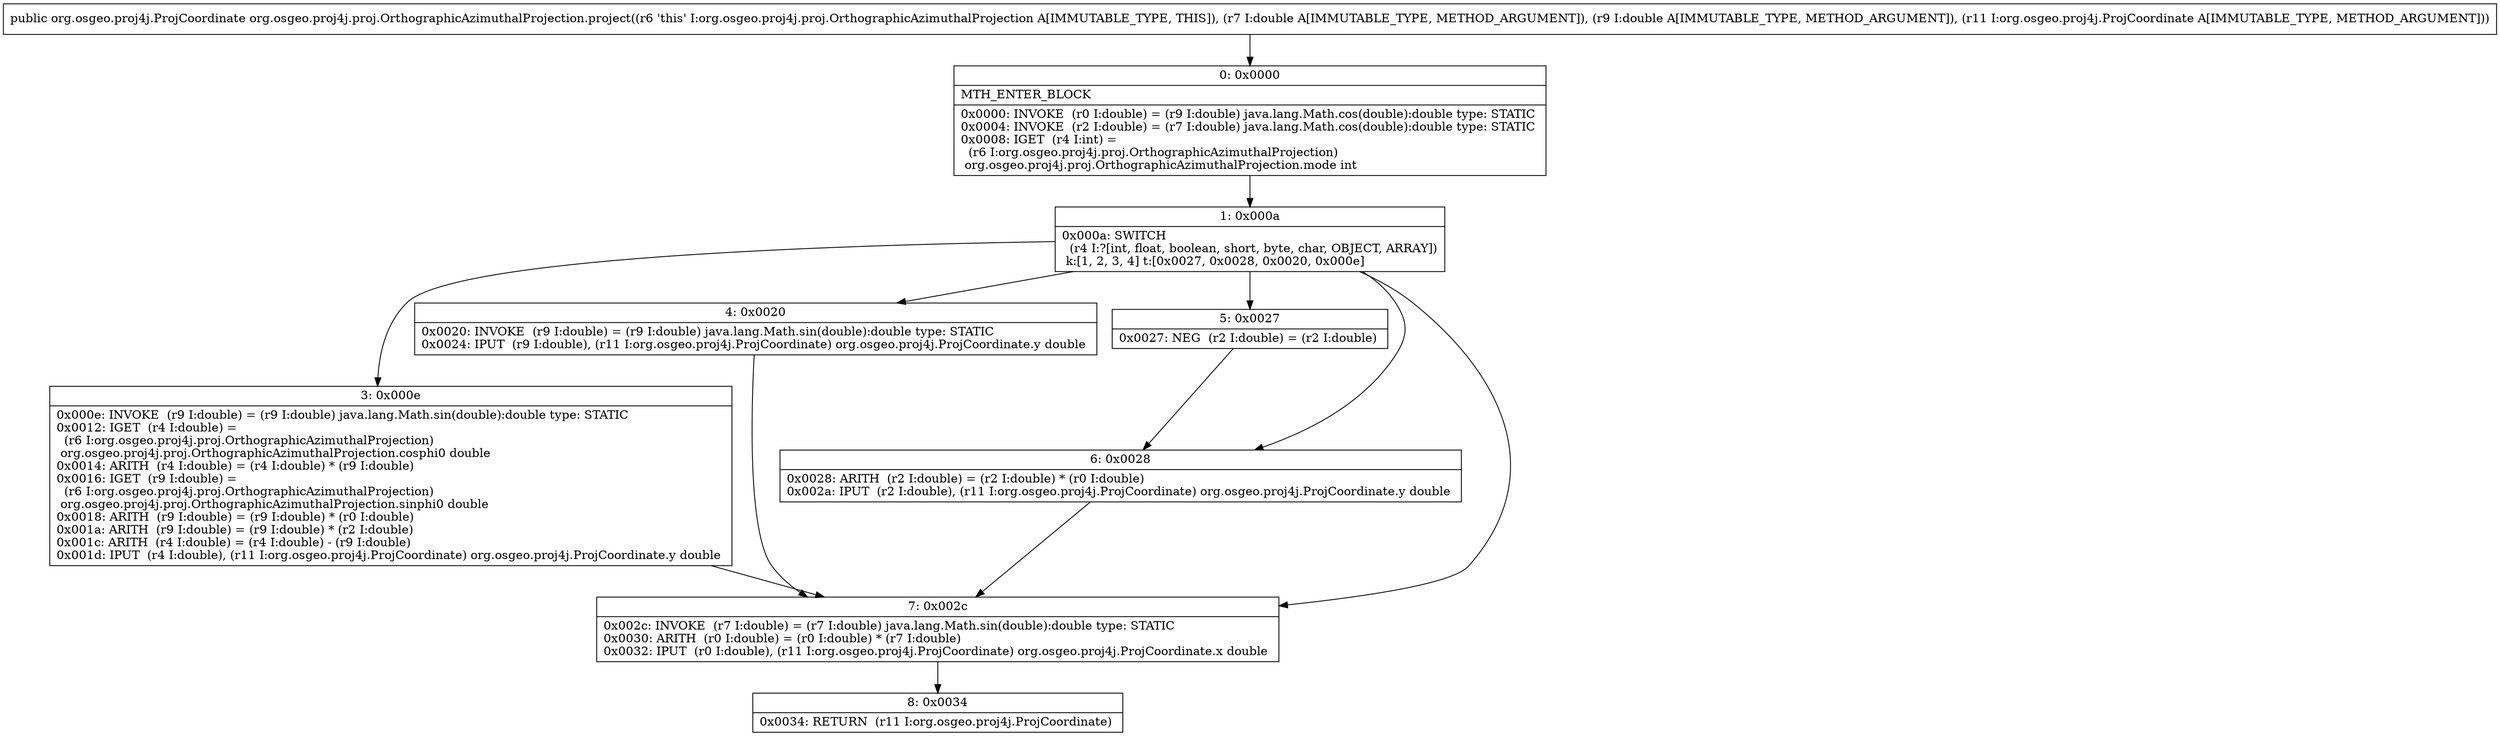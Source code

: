 digraph "CFG fororg.osgeo.proj4j.proj.OrthographicAzimuthalProjection.project(DDLorg\/osgeo\/proj4j\/ProjCoordinate;)Lorg\/osgeo\/proj4j\/ProjCoordinate;" {
Node_0 [shape=record,label="{0\:\ 0x0000|MTH_ENTER_BLOCK\l|0x0000: INVOKE  (r0 I:double) = (r9 I:double) java.lang.Math.cos(double):double type: STATIC \l0x0004: INVOKE  (r2 I:double) = (r7 I:double) java.lang.Math.cos(double):double type: STATIC \l0x0008: IGET  (r4 I:int) = \l  (r6 I:org.osgeo.proj4j.proj.OrthographicAzimuthalProjection)\l org.osgeo.proj4j.proj.OrthographicAzimuthalProjection.mode int \l}"];
Node_1 [shape=record,label="{1\:\ 0x000a|0x000a: SWITCH  \l  (r4 I:?[int, float, boolean, short, byte, char, OBJECT, ARRAY])\l k:[1, 2, 3, 4] t:[0x0027, 0x0028, 0x0020, 0x000e] \l}"];
Node_3 [shape=record,label="{3\:\ 0x000e|0x000e: INVOKE  (r9 I:double) = (r9 I:double) java.lang.Math.sin(double):double type: STATIC \l0x0012: IGET  (r4 I:double) = \l  (r6 I:org.osgeo.proj4j.proj.OrthographicAzimuthalProjection)\l org.osgeo.proj4j.proj.OrthographicAzimuthalProjection.cosphi0 double \l0x0014: ARITH  (r4 I:double) = (r4 I:double) * (r9 I:double) \l0x0016: IGET  (r9 I:double) = \l  (r6 I:org.osgeo.proj4j.proj.OrthographicAzimuthalProjection)\l org.osgeo.proj4j.proj.OrthographicAzimuthalProjection.sinphi0 double \l0x0018: ARITH  (r9 I:double) = (r9 I:double) * (r0 I:double) \l0x001a: ARITH  (r9 I:double) = (r9 I:double) * (r2 I:double) \l0x001c: ARITH  (r4 I:double) = (r4 I:double) \- (r9 I:double) \l0x001d: IPUT  (r4 I:double), (r11 I:org.osgeo.proj4j.ProjCoordinate) org.osgeo.proj4j.ProjCoordinate.y double \l}"];
Node_4 [shape=record,label="{4\:\ 0x0020|0x0020: INVOKE  (r9 I:double) = (r9 I:double) java.lang.Math.sin(double):double type: STATIC \l0x0024: IPUT  (r9 I:double), (r11 I:org.osgeo.proj4j.ProjCoordinate) org.osgeo.proj4j.ProjCoordinate.y double \l}"];
Node_5 [shape=record,label="{5\:\ 0x0027|0x0027: NEG  (r2 I:double) = (r2 I:double) \l}"];
Node_6 [shape=record,label="{6\:\ 0x0028|0x0028: ARITH  (r2 I:double) = (r2 I:double) * (r0 I:double) \l0x002a: IPUT  (r2 I:double), (r11 I:org.osgeo.proj4j.ProjCoordinate) org.osgeo.proj4j.ProjCoordinate.y double \l}"];
Node_7 [shape=record,label="{7\:\ 0x002c|0x002c: INVOKE  (r7 I:double) = (r7 I:double) java.lang.Math.sin(double):double type: STATIC \l0x0030: ARITH  (r0 I:double) = (r0 I:double) * (r7 I:double) \l0x0032: IPUT  (r0 I:double), (r11 I:org.osgeo.proj4j.ProjCoordinate) org.osgeo.proj4j.ProjCoordinate.x double \l}"];
Node_8 [shape=record,label="{8\:\ 0x0034|0x0034: RETURN  (r11 I:org.osgeo.proj4j.ProjCoordinate) \l}"];
MethodNode[shape=record,label="{public org.osgeo.proj4j.ProjCoordinate org.osgeo.proj4j.proj.OrthographicAzimuthalProjection.project((r6 'this' I:org.osgeo.proj4j.proj.OrthographicAzimuthalProjection A[IMMUTABLE_TYPE, THIS]), (r7 I:double A[IMMUTABLE_TYPE, METHOD_ARGUMENT]), (r9 I:double A[IMMUTABLE_TYPE, METHOD_ARGUMENT]), (r11 I:org.osgeo.proj4j.ProjCoordinate A[IMMUTABLE_TYPE, METHOD_ARGUMENT])) }"];
MethodNode -> Node_0;
Node_0 -> Node_1;
Node_1 -> Node_3;
Node_1 -> Node_4;
Node_1 -> Node_5;
Node_1 -> Node_6;
Node_1 -> Node_7;
Node_3 -> Node_7;
Node_4 -> Node_7;
Node_5 -> Node_6;
Node_6 -> Node_7;
Node_7 -> Node_8;
}

